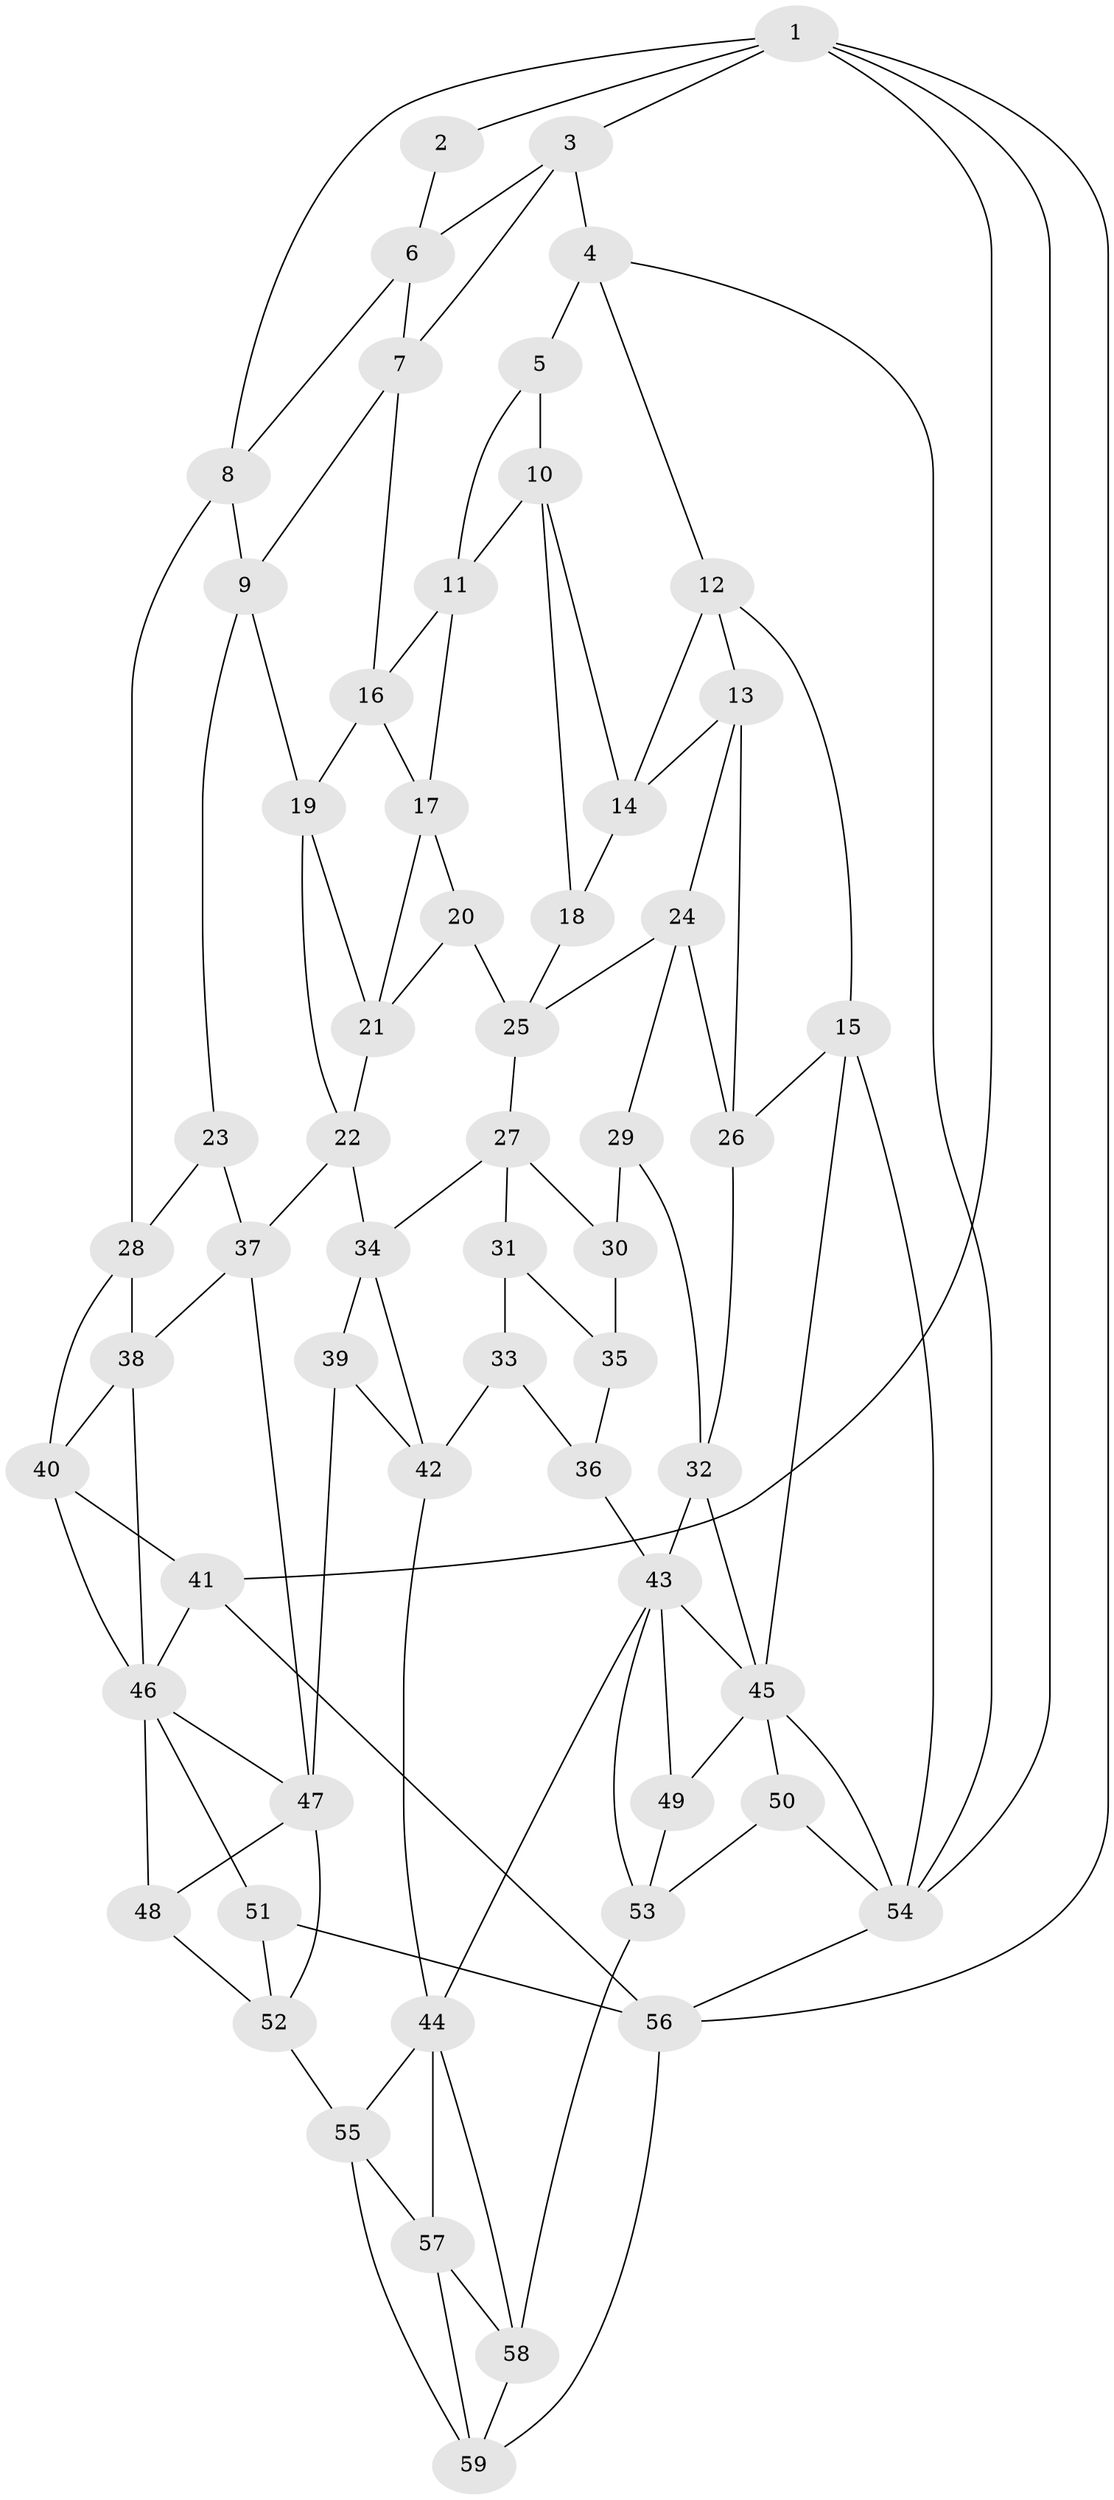 // original degree distribution, {3: 0.01694915254237288, 6: 0.2542372881355932, 5: 0.4576271186440678, 4: 0.2711864406779661}
// Generated by graph-tools (version 1.1) at 2025/27/03/09/25 03:27:15]
// undirected, 59 vertices, 116 edges
graph export_dot {
graph [start="1"]
  node [color=gray90,style=filled];
  1;
  2;
  3;
  4;
  5;
  6;
  7;
  8;
  9;
  10;
  11;
  12;
  13;
  14;
  15;
  16;
  17;
  18;
  19;
  20;
  21;
  22;
  23;
  24;
  25;
  26;
  27;
  28;
  29;
  30;
  31;
  32;
  33;
  34;
  35;
  36;
  37;
  38;
  39;
  40;
  41;
  42;
  43;
  44;
  45;
  46;
  47;
  48;
  49;
  50;
  51;
  52;
  53;
  54;
  55;
  56;
  57;
  58;
  59;
  1 -- 2 [weight=1.0];
  1 -- 3 [weight=1.0];
  1 -- 8 [weight=1.0];
  1 -- 41 [weight=1.0];
  1 -- 54 [weight=1.0];
  1 -- 56 [weight=1.0];
  2 -- 6 [weight=1.0];
  3 -- 4 [weight=1.0];
  3 -- 6 [weight=1.0];
  3 -- 7 [weight=1.0];
  4 -- 5 [weight=1.0];
  4 -- 12 [weight=1.0];
  4 -- 54 [weight=1.0];
  5 -- 10 [weight=1.0];
  5 -- 11 [weight=1.0];
  6 -- 7 [weight=1.0];
  6 -- 8 [weight=1.0];
  7 -- 9 [weight=1.0];
  7 -- 16 [weight=1.0];
  8 -- 9 [weight=1.0];
  8 -- 28 [weight=1.0];
  9 -- 19 [weight=1.0];
  9 -- 23 [weight=1.0];
  10 -- 11 [weight=1.0];
  10 -- 14 [weight=1.0];
  10 -- 18 [weight=1.0];
  11 -- 16 [weight=1.0];
  11 -- 17 [weight=1.0];
  12 -- 13 [weight=1.0];
  12 -- 14 [weight=1.0];
  12 -- 15 [weight=1.0];
  13 -- 14 [weight=1.0];
  13 -- 24 [weight=1.0];
  13 -- 26 [weight=1.0];
  14 -- 18 [weight=1.0];
  15 -- 26 [weight=1.0];
  15 -- 45 [weight=1.0];
  15 -- 54 [weight=1.0];
  16 -- 17 [weight=1.0];
  16 -- 19 [weight=1.0];
  17 -- 20 [weight=1.0];
  17 -- 21 [weight=1.0];
  18 -- 25 [weight=1.0];
  19 -- 21 [weight=1.0];
  19 -- 22 [weight=1.0];
  20 -- 21 [weight=1.0];
  20 -- 25 [weight=1.0];
  21 -- 22 [weight=1.0];
  22 -- 34 [weight=1.0];
  22 -- 37 [weight=1.0];
  23 -- 28 [weight=1.0];
  23 -- 37 [weight=1.0];
  24 -- 25 [weight=1.0];
  24 -- 26 [weight=1.0];
  24 -- 29 [weight=1.0];
  25 -- 27 [weight=1.0];
  26 -- 32 [weight=1.0];
  27 -- 30 [weight=1.0];
  27 -- 31 [weight=1.0];
  27 -- 34 [weight=1.0];
  28 -- 38 [weight=1.0];
  28 -- 40 [weight=1.0];
  29 -- 30 [weight=1.0];
  29 -- 32 [weight=1.0];
  30 -- 35 [weight=2.0];
  31 -- 33 [weight=2.0];
  31 -- 35 [weight=1.0];
  32 -- 43 [weight=1.0];
  32 -- 45 [weight=1.0];
  33 -- 36 [weight=1.0];
  33 -- 42 [weight=1.0];
  34 -- 39 [weight=1.0];
  34 -- 42 [weight=1.0];
  35 -- 36 [weight=1.0];
  36 -- 43 [weight=1.0];
  37 -- 38 [weight=1.0];
  37 -- 47 [weight=1.0];
  38 -- 40 [weight=1.0];
  38 -- 46 [weight=1.0];
  39 -- 42 [weight=1.0];
  39 -- 47 [weight=2.0];
  40 -- 41 [weight=1.0];
  40 -- 46 [weight=1.0];
  41 -- 46 [weight=1.0];
  41 -- 56 [weight=1.0];
  42 -- 44 [weight=1.0];
  43 -- 44 [weight=1.0];
  43 -- 45 [weight=1.0];
  43 -- 49 [weight=1.0];
  43 -- 53 [weight=1.0];
  44 -- 55 [weight=1.0];
  44 -- 57 [weight=1.0];
  44 -- 58 [weight=1.0];
  45 -- 49 [weight=1.0];
  45 -- 50 [weight=1.0];
  45 -- 54 [weight=1.0];
  46 -- 47 [weight=1.0];
  46 -- 48 [weight=1.0];
  46 -- 51 [weight=1.0];
  47 -- 48 [weight=1.0];
  47 -- 52 [weight=1.0];
  48 -- 52 [weight=1.0];
  49 -- 53 [weight=1.0];
  50 -- 53 [weight=1.0];
  50 -- 54 [weight=1.0];
  51 -- 52 [weight=1.0];
  51 -- 56 [weight=1.0];
  52 -- 55 [weight=1.0];
  53 -- 58 [weight=1.0];
  54 -- 56 [weight=1.0];
  55 -- 57 [weight=1.0];
  55 -- 59 [weight=1.0];
  56 -- 59 [weight=1.0];
  57 -- 58 [weight=1.0];
  57 -- 59 [weight=1.0];
  58 -- 59 [weight=1.0];
}
